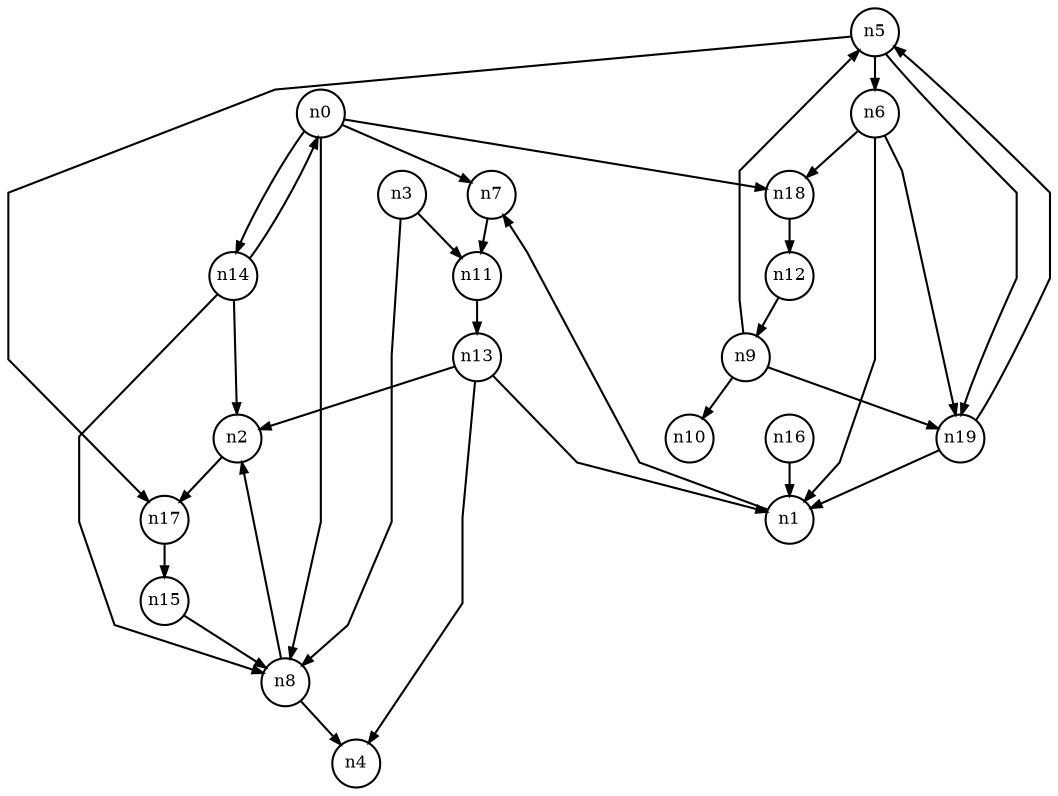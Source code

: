 digraph G{
splines=polyline;
ranksep=0.22;
nodesep=0.22;
nodesize=0.16;
fontsize=8
edge [arrowsize=0.5]
node [fontsize=8 shape=circle width=0.32 fixedsize=shape];

n7 -> n11
n0 -> n7
n0 -> n8
n0 -> n18
n0 -> n14
n8 -> n4
n8 -> n2
n18 -> n12
n1 -> n7
n17 -> n15
n2 -> n17
n3 -> n8
n3 -> n11
n11 -> n13
n6 -> n1
n6 -> n18
n6 -> n19
n5 -> n6
n5 -> n17
n5 -> n19
n9 -> n5
n9 -> n10
n9 -> n19
n19 -> n1
n19 -> n5
n13 -> n1
n13 -> n2
n13 -> n4
n14 -> n0
n14 -> n2
n14 -> n8
n15 -> n8
n16 -> n1
n12 -> n9
}
